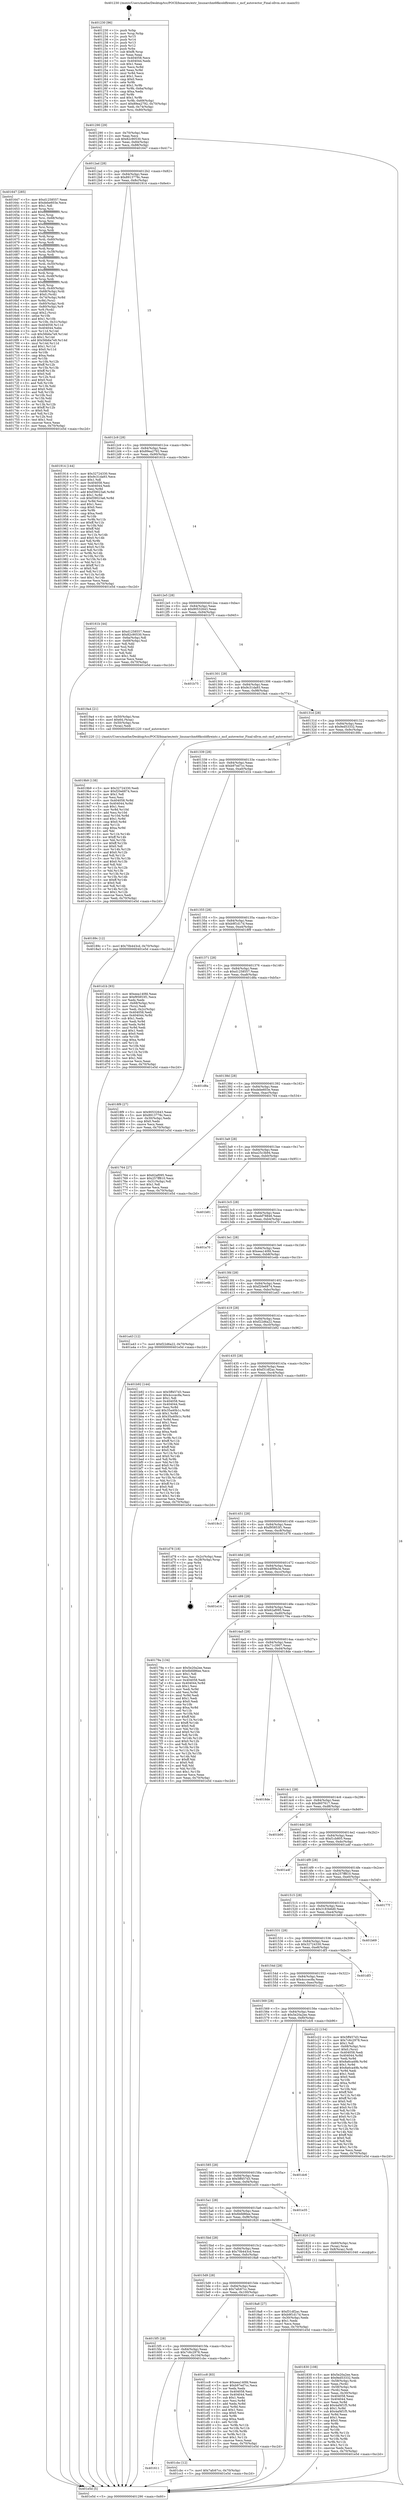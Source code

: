 digraph "0x401230" {
  label = "0x401230 (/mnt/c/Users/mathe/Desktop/tcc/POCII/binaries/extr_linuxarchm68kcoldfireintc.c_mcf_autovector_Final-ollvm.out::main(0))"
  labelloc = "t"
  node[shape=record]

  Entry [label="",width=0.3,height=0.3,shape=circle,fillcolor=black,style=filled]
  "0x401290" [label="{
     0x401290 [29]\l
     | [instrs]\l
     &nbsp;&nbsp;0x401290 \<+3\>: mov -0x70(%rbp),%eax\l
     &nbsp;&nbsp;0x401293 \<+2\>: mov %eax,%ecx\l
     &nbsp;&nbsp;0x401295 \<+6\>: sub $0x82c90530,%ecx\l
     &nbsp;&nbsp;0x40129b \<+6\>: mov %eax,-0x84(%rbp)\l
     &nbsp;&nbsp;0x4012a1 \<+6\>: mov %ecx,-0x88(%rbp)\l
     &nbsp;&nbsp;0x4012a7 \<+6\>: je 0000000000401647 \<main+0x417\>\l
  }"]
  "0x401647" [label="{
     0x401647 [285]\l
     | [instrs]\l
     &nbsp;&nbsp;0x401647 \<+5\>: mov $0xd1258557,%eax\l
     &nbsp;&nbsp;0x40164c \<+5\>: mov $0xdebe603e,%ecx\l
     &nbsp;&nbsp;0x401651 \<+2\>: mov $0x1,%dl\l
     &nbsp;&nbsp;0x401653 \<+3\>: mov %rsp,%rsi\l
     &nbsp;&nbsp;0x401656 \<+4\>: add $0xfffffffffffffff0,%rsi\l
     &nbsp;&nbsp;0x40165a \<+3\>: mov %rsi,%rsp\l
     &nbsp;&nbsp;0x40165d \<+4\>: mov %rsi,-0x68(%rbp)\l
     &nbsp;&nbsp;0x401661 \<+3\>: mov %rsp,%rsi\l
     &nbsp;&nbsp;0x401664 \<+4\>: add $0xfffffffffffffff0,%rsi\l
     &nbsp;&nbsp;0x401668 \<+3\>: mov %rsi,%rsp\l
     &nbsp;&nbsp;0x40166b \<+3\>: mov %rsp,%rdi\l
     &nbsp;&nbsp;0x40166e \<+4\>: add $0xfffffffffffffff0,%rdi\l
     &nbsp;&nbsp;0x401672 \<+3\>: mov %rdi,%rsp\l
     &nbsp;&nbsp;0x401675 \<+4\>: mov %rdi,-0x60(%rbp)\l
     &nbsp;&nbsp;0x401679 \<+3\>: mov %rsp,%rdi\l
     &nbsp;&nbsp;0x40167c \<+4\>: add $0xfffffffffffffff0,%rdi\l
     &nbsp;&nbsp;0x401680 \<+3\>: mov %rdi,%rsp\l
     &nbsp;&nbsp;0x401683 \<+4\>: mov %rdi,-0x58(%rbp)\l
     &nbsp;&nbsp;0x401687 \<+3\>: mov %rsp,%rdi\l
     &nbsp;&nbsp;0x40168a \<+4\>: add $0xfffffffffffffff0,%rdi\l
     &nbsp;&nbsp;0x40168e \<+3\>: mov %rdi,%rsp\l
     &nbsp;&nbsp;0x401691 \<+4\>: mov %rdi,-0x50(%rbp)\l
     &nbsp;&nbsp;0x401695 \<+3\>: mov %rsp,%rdi\l
     &nbsp;&nbsp;0x401698 \<+4\>: add $0xfffffffffffffff0,%rdi\l
     &nbsp;&nbsp;0x40169c \<+3\>: mov %rdi,%rsp\l
     &nbsp;&nbsp;0x40169f \<+4\>: mov %rdi,-0x48(%rbp)\l
     &nbsp;&nbsp;0x4016a3 \<+3\>: mov %rsp,%rdi\l
     &nbsp;&nbsp;0x4016a6 \<+4\>: add $0xfffffffffffffff0,%rdi\l
     &nbsp;&nbsp;0x4016aa \<+3\>: mov %rdi,%rsp\l
     &nbsp;&nbsp;0x4016ad \<+4\>: mov %rdi,-0x40(%rbp)\l
     &nbsp;&nbsp;0x4016b1 \<+4\>: mov -0x68(%rbp),%rdi\l
     &nbsp;&nbsp;0x4016b5 \<+6\>: movl $0x0,(%rdi)\l
     &nbsp;&nbsp;0x4016bb \<+4\>: mov -0x74(%rbp),%r8d\l
     &nbsp;&nbsp;0x4016bf \<+3\>: mov %r8d,(%rsi)\l
     &nbsp;&nbsp;0x4016c2 \<+4\>: mov -0x60(%rbp),%rdi\l
     &nbsp;&nbsp;0x4016c6 \<+4\>: mov -0x80(%rbp),%r9\l
     &nbsp;&nbsp;0x4016ca \<+3\>: mov %r9,(%rdi)\l
     &nbsp;&nbsp;0x4016cd \<+3\>: cmpl $0x2,(%rsi)\l
     &nbsp;&nbsp;0x4016d0 \<+4\>: setne %r10b\l
     &nbsp;&nbsp;0x4016d4 \<+4\>: and $0x1,%r10b\l
     &nbsp;&nbsp;0x4016d8 \<+4\>: mov %r10b,-0x31(%rbp)\l
     &nbsp;&nbsp;0x4016dc \<+8\>: mov 0x404058,%r11d\l
     &nbsp;&nbsp;0x4016e4 \<+7\>: mov 0x404044,%ebx\l
     &nbsp;&nbsp;0x4016eb \<+3\>: mov %r11d,%r14d\l
     &nbsp;&nbsp;0x4016ee \<+7\>: sub $0x56b6a7e9,%r14d\l
     &nbsp;&nbsp;0x4016f5 \<+4\>: sub $0x1,%r14d\l
     &nbsp;&nbsp;0x4016f9 \<+7\>: add $0x56b6a7e9,%r14d\l
     &nbsp;&nbsp;0x401700 \<+4\>: imul %r14d,%r11d\l
     &nbsp;&nbsp;0x401704 \<+4\>: and $0x1,%r11d\l
     &nbsp;&nbsp;0x401708 \<+4\>: cmp $0x0,%r11d\l
     &nbsp;&nbsp;0x40170c \<+4\>: sete %r10b\l
     &nbsp;&nbsp;0x401710 \<+3\>: cmp $0xa,%ebx\l
     &nbsp;&nbsp;0x401713 \<+4\>: setl %r15b\l
     &nbsp;&nbsp;0x401717 \<+3\>: mov %r10b,%r12b\l
     &nbsp;&nbsp;0x40171a \<+4\>: xor $0xff,%r12b\l
     &nbsp;&nbsp;0x40171e \<+3\>: mov %r15b,%r13b\l
     &nbsp;&nbsp;0x401721 \<+4\>: xor $0xff,%r13b\l
     &nbsp;&nbsp;0x401725 \<+3\>: xor $0x0,%dl\l
     &nbsp;&nbsp;0x401728 \<+3\>: mov %r12b,%sil\l
     &nbsp;&nbsp;0x40172b \<+4\>: and $0x0,%sil\l
     &nbsp;&nbsp;0x40172f \<+3\>: and %dl,%r10b\l
     &nbsp;&nbsp;0x401732 \<+3\>: mov %r13b,%dil\l
     &nbsp;&nbsp;0x401735 \<+4\>: and $0x0,%dil\l
     &nbsp;&nbsp;0x401739 \<+3\>: and %dl,%r15b\l
     &nbsp;&nbsp;0x40173c \<+3\>: or %r10b,%sil\l
     &nbsp;&nbsp;0x40173f \<+3\>: or %r15b,%dil\l
     &nbsp;&nbsp;0x401742 \<+3\>: xor %dil,%sil\l
     &nbsp;&nbsp;0x401745 \<+3\>: or %r13b,%r12b\l
     &nbsp;&nbsp;0x401748 \<+4\>: xor $0xff,%r12b\l
     &nbsp;&nbsp;0x40174c \<+3\>: or $0x0,%dl\l
     &nbsp;&nbsp;0x40174f \<+3\>: and %dl,%r12b\l
     &nbsp;&nbsp;0x401752 \<+3\>: or %r12b,%sil\l
     &nbsp;&nbsp;0x401755 \<+4\>: test $0x1,%sil\l
     &nbsp;&nbsp;0x401759 \<+3\>: cmovne %ecx,%eax\l
     &nbsp;&nbsp;0x40175c \<+3\>: mov %eax,-0x70(%rbp)\l
     &nbsp;&nbsp;0x40175f \<+5\>: jmp 0000000000401e5d \<main+0xc2d\>\l
  }"]
  "0x4012ad" [label="{
     0x4012ad [28]\l
     | [instrs]\l
     &nbsp;&nbsp;0x4012ad \<+5\>: jmp 00000000004012b2 \<main+0x82\>\l
     &nbsp;&nbsp;0x4012b2 \<+6\>: mov -0x84(%rbp),%eax\l
     &nbsp;&nbsp;0x4012b8 \<+5\>: sub $0x8913778c,%eax\l
     &nbsp;&nbsp;0x4012bd \<+6\>: mov %eax,-0x8c(%rbp)\l
     &nbsp;&nbsp;0x4012c3 \<+6\>: je 0000000000401914 \<main+0x6e4\>\l
  }"]
  Exit [label="",width=0.3,height=0.3,shape=circle,fillcolor=black,style=filled,peripheries=2]
  "0x401914" [label="{
     0x401914 [144]\l
     | [instrs]\l
     &nbsp;&nbsp;0x401914 \<+5\>: mov $0x32724330,%eax\l
     &nbsp;&nbsp;0x401919 \<+5\>: mov $0x9c31da93,%ecx\l
     &nbsp;&nbsp;0x40191e \<+2\>: mov $0x1,%dl\l
     &nbsp;&nbsp;0x401920 \<+7\>: mov 0x404058,%esi\l
     &nbsp;&nbsp;0x401927 \<+7\>: mov 0x404044,%edi\l
     &nbsp;&nbsp;0x40192e \<+3\>: mov %esi,%r8d\l
     &nbsp;&nbsp;0x401931 \<+7\>: add $0xf39023a6,%r8d\l
     &nbsp;&nbsp;0x401938 \<+4\>: sub $0x1,%r8d\l
     &nbsp;&nbsp;0x40193c \<+7\>: sub $0xf39023a6,%r8d\l
     &nbsp;&nbsp;0x401943 \<+4\>: imul %r8d,%esi\l
     &nbsp;&nbsp;0x401947 \<+3\>: and $0x1,%esi\l
     &nbsp;&nbsp;0x40194a \<+3\>: cmp $0x0,%esi\l
     &nbsp;&nbsp;0x40194d \<+4\>: sete %r9b\l
     &nbsp;&nbsp;0x401951 \<+3\>: cmp $0xa,%edi\l
     &nbsp;&nbsp;0x401954 \<+4\>: setl %r10b\l
     &nbsp;&nbsp;0x401958 \<+3\>: mov %r9b,%r11b\l
     &nbsp;&nbsp;0x40195b \<+4\>: xor $0xff,%r11b\l
     &nbsp;&nbsp;0x40195f \<+3\>: mov %r10b,%bl\l
     &nbsp;&nbsp;0x401962 \<+3\>: xor $0xff,%bl\l
     &nbsp;&nbsp;0x401965 \<+3\>: xor $0x0,%dl\l
     &nbsp;&nbsp;0x401968 \<+3\>: mov %r11b,%r14b\l
     &nbsp;&nbsp;0x40196b \<+4\>: and $0x0,%r14b\l
     &nbsp;&nbsp;0x40196f \<+3\>: and %dl,%r9b\l
     &nbsp;&nbsp;0x401972 \<+3\>: mov %bl,%r15b\l
     &nbsp;&nbsp;0x401975 \<+4\>: and $0x0,%r15b\l
     &nbsp;&nbsp;0x401979 \<+3\>: and %dl,%r10b\l
     &nbsp;&nbsp;0x40197c \<+3\>: or %r9b,%r14b\l
     &nbsp;&nbsp;0x40197f \<+3\>: or %r10b,%r15b\l
     &nbsp;&nbsp;0x401982 \<+3\>: xor %r15b,%r14b\l
     &nbsp;&nbsp;0x401985 \<+3\>: or %bl,%r11b\l
     &nbsp;&nbsp;0x401988 \<+4\>: xor $0xff,%r11b\l
     &nbsp;&nbsp;0x40198c \<+3\>: or $0x0,%dl\l
     &nbsp;&nbsp;0x40198f \<+3\>: and %dl,%r11b\l
     &nbsp;&nbsp;0x401992 \<+3\>: or %r11b,%r14b\l
     &nbsp;&nbsp;0x401995 \<+4\>: test $0x1,%r14b\l
     &nbsp;&nbsp;0x401999 \<+3\>: cmovne %ecx,%eax\l
     &nbsp;&nbsp;0x40199c \<+3\>: mov %eax,-0x70(%rbp)\l
     &nbsp;&nbsp;0x40199f \<+5\>: jmp 0000000000401e5d \<main+0xc2d\>\l
  }"]
  "0x4012c9" [label="{
     0x4012c9 [28]\l
     | [instrs]\l
     &nbsp;&nbsp;0x4012c9 \<+5\>: jmp 00000000004012ce \<main+0x9e\>\l
     &nbsp;&nbsp;0x4012ce \<+6\>: mov -0x84(%rbp),%eax\l
     &nbsp;&nbsp;0x4012d4 \<+5\>: sub $0x89ea2792,%eax\l
     &nbsp;&nbsp;0x4012d9 \<+6\>: mov %eax,-0x90(%rbp)\l
     &nbsp;&nbsp;0x4012df \<+6\>: je 000000000040161b \<main+0x3eb\>\l
  }"]
  "0x401611" [label="{
     0x401611\l
  }", style=dashed]
  "0x40161b" [label="{
     0x40161b [44]\l
     | [instrs]\l
     &nbsp;&nbsp;0x40161b \<+5\>: mov $0xd1258557,%eax\l
     &nbsp;&nbsp;0x401620 \<+5\>: mov $0x82c90530,%ecx\l
     &nbsp;&nbsp;0x401625 \<+3\>: mov -0x6a(%rbp),%dl\l
     &nbsp;&nbsp;0x401628 \<+4\>: mov -0x69(%rbp),%sil\l
     &nbsp;&nbsp;0x40162c \<+3\>: mov %dl,%dil\l
     &nbsp;&nbsp;0x40162f \<+3\>: and %sil,%dil\l
     &nbsp;&nbsp;0x401632 \<+3\>: xor %sil,%dl\l
     &nbsp;&nbsp;0x401635 \<+3\>: or %dl,%dil\l
     &nbsp;&nbsp;0x401638 \<+4\>: test $0x1,%dil\l
     &nbsp;&nbsp;0x40163c \<+3\>: cmovne %ecx,%eax\l
     &nbsp;&nbsp;0x40163f \<+3\>: mov %eax,-0x70(%rbp)\l
     &nbsp;&nbsp;0x401642 \<+5\>: jmp 0000000000401e5d \<main+0xc2d\>\l
  }"]
  "0x4012e5" [label="{
     0x4012e5 [28]\l
     | [instrs]\l
     &nbsp;&nbsp;0x4012e5 \<+5\>: jmp 00000000004012ea \<main+0xba\>\l
     &nbsp;&nbsp;0x4012ea \<+6\>: mov -0x84(%rbp),%eax\l
     &nbsp;&nbsp;0x4012f0 \<+5\>: sub $0x90532643,%eax\l
     &nbsp;&nbsp;0x4012f5 \<+6\>: mov %eax,-0x94(%rbp)\l
     &nbsp;&nbsp;0x4012fb \<+6\>: je 0000000000401b75 \<main+0x945\>\l
  }"]
  "0x401e5d" [label="{
     0x401e5d [5]\l
     | [instrs]\l
     &nbsp;&nbsp;0x401e5d \<+5\>: jmp 0000000000401290 \<main+0x60\>\l
  }"]
  "0x401230" [label="{
     0x401230 [96]\l
     | [instrs]\l
     &nbsp;&nbsp;0x401230 \<+1\>: push %rbp\l
     &nbsp;&nbsp;0x401231 \<+3\>: mov %rsp,%rbp\l
     &nbsp;&nbsp;0x401234 \<+2\>: push %r15\l
     &nbsp;&nbsp;0x401236 \<+2\>: push %r14\l
     &nbsp;&nbsp;0x401238 \<+2\>: push %r13\l
     &nbsp;&nbsp;0x40123a \<+2\>: push %r12\l
     &nbsp;&nbsp;0x40123c \<+1\>: push %rbx\l
     &nbsp;&nbsp;0x40123d \<+7\>: sub $0xf8,%rsp\l
     &nbsp;&nbsp;0x401244 \<+2\>: xor %eax,%eax\l
     &nbsp;&nbsp;0x401246 \<+7\>: mov 0x404058,%ecx\l
     &nbsp;&nbsp;0x40124d \<+7\>: mov 0x404044,%edx\l
     &nbsp;&nbsp;0x401254 \<+3\>: sub $0x1,%eax\l
     &nbsp;&nbsp;0x401257 \<+3\>: mov %ecx,%r8d\l
     &nbsp;&nbsp;0x40125a \<+3\>: add %eax,%r8d\l
     &nbsp;&nbsp;0x40125d \<+4\>: imul %r8d,%ecx\l
     &nbsp;&nbsp;0x401261 \<+3\>: and $0x1,%ecx\l
     &nbsp;&nbsp;0x401264 \<+3\>: cmp $0x0,%ecx\l
     &nbsp;&nbsp;0x401267 \<+4\>: sete %r9b\l
     &nbsp;&nbsp;0x40126b \<+4\>: and $0x1,%r9b\l
     &nbsp;&nbsp;0x40126f \<+4\>: mov %r9b,-0x6a(%rbp)\l
     &nbsp;&nbsp;0x401273 \<+3\>: cmp $0xa,%edx\l
     &nbsp;&nbsp;0x401276 \<+4\>: setl %r9b\l
     &nbsp;&nbsp;0x40127a \<+4\>: and $0x1,%r9b\l
     &nbsp;&nbsp;0x40127e \<+4\>: mov %r9b,-0x69(%rbp)\l
     &nbsp;&nbsp;0x401282 \<+7\>: movl $0x89ea2792,-0x70(%rbp)\l
     &nbsp;&nbsp;0x401289 \<+3\>: mov %edi,-0x74(%rbp)\l
     &nbsp;&nbsp;0x40128c \<+4\>: mov %rsi,-0x80(%rbp)\l
  }"]
  "0x401cbc" [label="{
     0x401cbc [12]\l
     | [instrs]\l
     &nbsp;&nbsp;0x401cbc \<+7\>: movl $0x7afc67cc,-0x70(%rbp)\l
     &nbsp;&nbsp;0x401cc3 \<+5\>: jmp 0000000000401e5d \<main+0xc2d\>\l
  }"]
  "0x4015f5" [label="{
     0x4015f5 [28]\l
     | [instrs]\l
     &nbsp;&nbsp;0x4015f5 \<+5\>: jmp 00000000004015fa \<main+0x3ca\>\l
     &nbsp;&nbsp;0x4015fa \<+6\>: mov -0x84(%rbp),%eax\l
     &nbsp;&nbsp;0x401600 \<+5\>: sub $0x7c6c2978,%eax\l
     &nbsp;&nbsp;0x401605 \<+6\>: mov %eax,-0x104(%rbp)\l
     &nbsp;&nbsp;0x40160b \<+6\>: je 0000000000401cbc \<main+0xa8c\>\l
  }"]
  "0x401b75" [label="{
     0x401b75\l
  }", style=dashed]
  "0x401301" [label="{
     0x401301 [28]\l
     | [instrs]\l
     &nbsp;&nbsp;0x401301 \<+5\>: jmp 0000000000401306 \<main+0xd6\>\l
     &nbsp;&nbsp;0x401306 \<+6\>: mov -0x84(%rbp),%eax\l
     &nbsp;&nbsp;0x40130c \<+5\>: sub $0x9c31da93,%eax\l
     &nbsp;&nbsp;0x401311 \<+6\>: mov %eax,-0x98(%rbp)\l
     &nbsp;&nbsp;0x401317 \<+6\>: je 00000000004019a4 \<main+0x774\>\l
  }"]
  "0x401cc8" [label="{
     0x401cc8 [83]\l
     | [instrs]\l
     &nbsp;&nbsp;0x401cc8 \<+5\>: mov $0xeea140fd,%eax\l
     &nbsp;&nbsp;0x401ccd \<+5\>: mov $0xb97ed7cc,%ecx\l
     &nbsp;&nbsp;0x401cd2 \<+2\>: xor %edx,%edx\l
     &nbsp;&nbsp;0x401cd4 \<+7\>: mov 0x404058,%esi\l
     &nbsp;&nbsp;0x401cdb \<+7\>: mov 0x404044,%edi\l
     &nbsp;&nbsp;0x401ce2 \<+3\>: sub $0x1,%edx\l
     &nbsp;&nbsp;0x401ce5 \<+3\>: mov %esi,%r8d\l
     &nbsp;&nbsp;0x401ce8 \<+3\>: add %edx,%r8d\l
     &nbsp;&nbsp;0x401ceb \<+4\>: imul %r8d,%esi\l
     &nbsp;&nbsp;0x401cef \<+3\>: and $0x1,%esi\l
     &nbsp;&nbsp;0x401cf2 \<+3\>: cmp $0x0,%esi\l
     &nbsp;&nbsp;0x401cf5 \<+4\>: sete %r9b\l
     &nbsp;&nbsp;0x401cf9 \<+3\>: cmp $0xa,%edi\l
     &nbsp;&nbsp;0x401cfc \<+4\>: setl %r10b\l
     &nbsp;&nbsp;0x401d00 \<+3\>: mov %r9b,%r11b\l
     &nbsp;&nbsp;0x401d03 \<+3\>: and %r10b,%r11b\l
     &nbsp;&nbsp;0x401d06 \<+3\>: xor %r10b,%r9b\l
     &nbsp;&nbsp;0x401d09 \<+3\>: or %r9b,%r11b\l
     &nbsp;&nbsp;0x401d0c \<+4\>: test $0x1,%r11b\l
     &nbsp;&nbsp;0x401d10 \<+3\>: cmovne %ecx,%eax\l
     &nbsp;&nbsp;0x401d13 \<+3\>: mov %eax,-0x70(%rbp)\l
     &nbsp;&nbsp;0x401d16 \<+5\>: jmp 0000000000401e5d \<main+0xc2d\>\l
  }"]
  "0x4019a4" [label="{
     0x4019a4 [21]\l
     | [instrs]\l
     &nbsp;&nbsp;0x4019a4 \<+4\>: mov -0x50(%rbp),%rax\l
     &nbsp;&nbsp;0x4019a8 \<+6\>: movl $0x64,(%rax)\l
     &nbsp;&nbsp;0x4019ae \<+4\>: mov -0x50(%rbp),%rax\l
     &nbsp;&nbsp;0x4019b2 \<+2\>: mov (%rax),%edi\l
     &nbsp;&nbsp;0x4019b4 \<+5\>: call 0000000000401220 \<mcf_autovector\>\l
     | [calls]\l
     &nbsp;&nbsp;0x401220 \{1\} (/mnt/c/Users/mathe/Desktop/tcc/POCII/binaries/extr_linuxarchm68kcoldfireintc.c_mcf_autovector_Final-ollvm.out::mcf_autovector)\l
  }"]
  "0x40131d" [label="{
     0x40131d [28]\l
     | [instrs]\l
     &nbsp;&nbsp;0x40131d \<+5\>: jmp 0000000000401322 \<main+0xf2\>\l
     &nbsp;&nbsp;0x401322 \<+6\>: mov -0x84(%rbp),%eax\l
     &nbsp;&nbsp;0x401328 \<+5\>: sub $0x9ed53332,%eax\l
     &nbsp;&nbsp;0x40132d \<+6\>: mov %eax,-0x9c(%rbp)\l
     &nbsp;&nbsp;0x401333 \<+6\>: je 000000000040189c \<main+0x66c\>\l
  }"]
  "0x4019b9" [label="{
     0x4019b9 [138]\l
     | [instrs]\l
     &nbsp;&nbsp;0x4019b9 \<+5\>: mov $0x32724330,%edi\l
     &nbsp;&nbsp;0x4019be \<+5\>: mov $0xf20e6874,%ecx\l
     &nbsp;&nbsp;0x4019c3 \<+2\>: mov $0x1,%dl\l
     &nbsp;&nbsp;0x4019c5 \<+2\>: xor %esi,%esi\l
     &nbsp;&nbsp;0x4019c7 \<+8\>: mov 0x404058,%r8d\l
     &nbsp;&nbsp;0x4019cf \<+8\>: mov 0x404044,%r9d\l
     &nbsp;&nbsp;0x4019d7 \<+3\>: sub $0x1,%esi\l
     &nbsp;&nbsp;0x4019da \<+3\>: mov %r8d,%r10d\l
     &nbsp;&nbsp;0x4019dd \<+3\>: add %esi,%r10d\l
     &nbsp;&nbsp;0x4019e0 \<+4\>: imul %r10d,%r8d\l
     &nbsp;&nbsp;0x4019e4 \<+4\>: and $0x1,%r8d\l
     &nbsp;&nbsp;0x4019e8 \<+4\>: cmp $0x0,%r8d\l
     &nbsp;&nbsp;0x4019ec \<+4\>: sete %r11b\l
     &nbsp;&nbsp;0x4019f0 \<+4\>: cmp $0xa,%r9d\l
     &nbsp;&nbsp;0x4019f4 \<+3\>: setl %bl\l
     &nbsp;&nbsp;0x4019f7 \<+3\>: mov %r11b,%r14b\l
     &nbsp;&nbsp;0x4019fa \<+4\>: xor $0xff,%r14b\l
     &nbsp;&nbsp;0x4019fe \<+3\>: mov %bl,%r15b\l
     &nbsp;&nbsp;0x401a01 \<+4\>: xor $0xff,%r15b\l
     &nbsp;&nbsp;0x401a05 \<+3\>: xor $0x0,%dl\l
     &nbsp;&nbsp;0x401a08 \<+3\>: mov %r14b,%r12b\l
     &nbsp;&nbsp;0x401a0b \<+4\>: and $0x0,%r12b\l
     &nbsp;&nbsp;0x401a0f \<+3\>: and %dl,%r11b\l
     &nbsp;&nbsp;0x401a12 \<+3\>: mov %r15b,%r13b\l
     &nbsp;&nbsp;0x401a15 \<+4\>: and $0x0,%r13b\l
     &nbsp;&nbsp;0x401a19 \<+2\>: and %dl,%bl\l
     &nbsp;&nbsp;0x401a1b \<+3\>: or %r11b,%r12b\l
     &nbsp;&nbsp;0x401a1e \<+3\>: or %bl,%r13b\l
     &nbsp;&nbsp;0x401a21 \<+3\>: xor %r13b,%r12b\l
     &nbsp;&nbsp;0x401a24 \<+3\>: or %r15b,%r14b\l
     &nbsp;&nbsp;0x401a27 \<+4\>: xor $0xff,%r14b\l
     &nbsp;&nbsp;0x401a2b \<+3\>: or $0x0,%dl\l
     &nbsp;&nbsp;0x401a2e \<+3\>: and %dl,%r14b\l
     &nbsp;&nbsp;0x401a31 \<+3\>: or %r14b,%r12b\l
     &nbsp;&nbsp;0x401a34 \<+4\>: test $0x1,%r12b\l
     &nbsp;&nbsp;0x401a38 \<+3\>: cmovne %ecx,%edi\l
     &nbsp;&nbsp;0x401a3b \<+3\>: mov %edi,-0x70(%rbp)\l
     &nbsp;&nbsp;0x401a3e \<+5\>: jmp 0000000000401e5d \<main+0xc2d\>\l
  }"]
  "0x40189c" [label="{
     0x40189c [12]\l
     | [instrs]\l
     &nbsp;&nbsp;0x40189c \<+7\>: movl $0x70b443cd,-0x70(%rbp)\l
     &nbsp;&nbsp;0x4018a3 \<+5\>: jmp 0000000000401e5d \<main+0xc2d\>\l
  }"]
  "0x401339" [label="{
     0x401339 [28]\l
     | [instrs]\l
     &nbsp;&nbsp;0x401339 \<+5\>: jmp 000000000040133e \<main+0x10e\>\l
     &nbsp;&nbsp;0x40133e \<+6\>: mov -0x84(%rbp),%eax\l
     &nbsp;&nbsp;0x401344 \<+5\>: sub $0xb97ed7cc,%eax\l
     &nbsp;&nbsp;0x401349 \<+6\>: mov %eax,-0xa0(%rbp)\l
     &nbsp;&nbsp;0x40134f \<+6\>: je 0000000000401d1b \<main+0xaeb\>\l
  }"]
  "0x4015d9" [label="{
     0x4015d9 [28]\l
     | [instrs]\l
     &nbsp;&nbsp;0x4015d9 \<+5\>: jmp 00000000004015de \<main+0x3ae\>\l
     &nbsp;&nbsp;0x4015de \<+6\>: mov -0x84(%rbp),%eax\l
     &nbsp;&nbsp;0x4015e4 \<+5\>: sub $0x7afc67cc,%eax\l
     &nbsp;&nbsp;0x4015e9 \<+6\>: mov %eax,-0x100(%rbp)\l
     &nbsp;&nbsp;0x4015ef \<+6\>: je 0000000000401cc8 \<main+0xa98\>\l
  }"]
  "0x401d1b" [label="{
     0x401d1b [93]\l
     | [instrs]\l
     &nbsp;&nbsp;0x401d1b \<+5\>: mov $0xeea140fd,%eax\l
     &nbsp;&nbsp;0x401d20 \<+5\>: mov $0xf95853f1,%ecx\l
     &nbsp;&nbsp;0x401d25 \<+2\>: xor %edx,%edx\l
     &nbsp;&nbsp;0x401d27 \<+4\>: mov -0x68(%rbp),%rsi\l
     &nbsp;&nbsp;0x401d2b \<+2\>: mov (%rsi),%edi\l
     &nbsp;&nbsp;0x401d2d \<+3\>: mov %edi,-0x2c(%rbp)\l
     &nbsp;&nbsp;0x401d30 \<+7\>: mov 0x404058,%edi\l
     &nbsp;&nbsp;0x401d37 \<+8\>: mov 0x404044,%r8d\l
     &nbsp;&nbsp;0x401d3f \<+3\>: sub $0x1,%edx\l
     &nbsp;&nbsp;0x401d42 \<+3\>: mov %edi,%r9d\l
     &nbsp;&nbsp;0x401d45 \<+3\>: add %edx,%r9d\l
     &nbsp;&nbsp;0x401d48 \<+4\>: imul %r9d,%edi\l
     &nbsp;&nbsp;0x401d4c \<+3\>: and $0x1,%edi\l
     &nbsp;&nbsp;0x401d4f \<+3\>: cmp $0x0,%edi\l
     &nbsp;&nbsp;0x401d52 \<+4\>: sete %r10b\l
     &nbsp;&nbsp;0x401d56 \<+4\>: cmp $0xa,%r8d\l
     &nbsp;&nbsp;0x401d5a \<+4\>: setl %r11b\l
     &nbsp;&nbsp;0x401d5e \<+3\>: mov %r10b,%bl\l
     &nbsp;&nbsp;0x401d61 \<+3\>: and %r11b,%bl\l
     &nbsp;&nbsp;0x401d64 \<+3\>: xor %r11b,%r10b\l
     &nbsp;&nbsp;0x401d67 \<+3\>: or %r10b,%bl\l
     &nbsp;&nbsp;0x401d6a \<+3\>: test $0x1,%bl\l
     &nbsp;&nbsp;0x401d6d \<+3\>: cmovne %ecx,%eax\l
     &nbsp;&nbsp;0x401d70 \<+3\>: mov %eax,-0x70(%rbp)\l
     &nbsp;&nbsp;0x401d73 \<+5\>: jmp 0000000000401e5d \<main+0xc2d\>\l
  }"]
  "0x401355" [label="{
     0x401355 [28]\l
     | [instrs]\l
     &nbsp;&nbsp;0x401355 \<+5\>: jmp 000000000040135a \<main+0x12a\>\l
     &nbsp;&nbsp;0x40135a \<+6\>: mov -0x84(%rbp),%eax\l
     &nbsp;&nbsp;0x401360 \<+5\>: sub $0xb9f1d17d,%eax\l
     &nbsp;&nbsp;0x401365 \<+6\>: mov %eax,-0xa4(%rbp)\l
     &nbsp;&nbsp;0x40136b \<+6\>: je 00000000004018f9 \<main+0x6c9\>\l
  }"]
  "0x4018a8" [label="{
     0x4018a8 [27]\l
     | [instrs]\l
     &nbsp;&nbsp;0x4018a8 \<+5\>: mov $0xf31df2ac,%eax\l
     &nbsp;&nbsp;0x4018ad \<+5\>: mov $0xb9f1d17d,%ecx\l
     &nbsp;&nbsp;0x4018b2 \<+3\>: mov -0x30(%rbp),%edx\l
     &nbsp;&nbsp;0x4018b5 \<+3\>: cmp $0x1,%edx\l
     &nbsp;&nbsp;0x4018b8 \<+3\>: cmovl %ecx,%eax\l
     &nbsp;&nbsp;0x4018bb \<+3\>: mov %eax,-0x70(%rbp)\l
     &nbsp;&nbsp;0x4018be \<+5\>: jmp 0000000000401e5d \<main+0xc2d\>\l
  }"]
  "0x4018f9" [label="{
     0x4018f9 [27]\l
     | [instrs]\l
     &nbsp;&nbsp;0x4018f9 \<+5\>: mov $0x90532643,%eax\l
     &nbsp;&nbsp;0x4018fe \<+5\>: mov $0x8913778c,%ecx\l
     &nbsp;&nbsp;0x401903 \<+3\>: mov -0x30(%rbp),%edx\l
     &nbsp;&nbsp;0x401906 \<+3\>: cmp $0x0,%edx\l
     &nbsp;&nbsp;0x401909 \<+3\>: cmove %ecx,%eax\l
     &nbsp;&nbsp;0x40190c \<+3\>: mov %eax,-0x70(%rbp)\l
     &nbsp;&nbsp;0x40190f \<+5\>: jmp 0000000000401e5d \<main+0xc2d\>\l
  }"]
  "0x401371" [label="{
     0x401371 [28]\l
     | [instrs]\l
     &nbsp;&nbsp;0x401371 \<+5\>: jmp 0000000000401376 \<main+0x146\>\l
     &nbsp;&nbsp;0x401376 \<+6\>: mov -0x84(%rbp),%eax\l
     &nbsp;&nbsp;0x40137c \<+5\>: sub $0xd1258557,%eax\l
     &nbsp;&nbsp;0x401381 \<+6\>: mov %eax,-0xa8(%rbp)\l
     &nbsp;&nbsp;0x401387 \<+6\>: je 0000000000401d8a \<main+0xb5a\>\l
  }"]
  "0x401830" [label="{
     0x401830 [108]\l
     | [instrs]\l
     &nbsp;&nbsp;0x401830 \<+5\>: mov $0x5e20a2ee,%ecx\l
     &nbsp;&nbsp;0x401835 \<+5\>: mov $0x9ed53332,%edx\l
     &nbsp;&nbsp;0x40183a \<+4\>: mov -0x58(%rbp),%rdi\l
     &nbsp;&nbsp;0x40183e \<+2\>: mov %eax,(%rdi)\l
     &nbsp;&nbsp;0x401840 \<+4\>: mov -0x58(%rbp),%rdi\l
     &nbsp;&nbsp;0x401844 \<+2\>: mov (%rdi),%eax\l
     &nbsp;&nbsp;0x401846 \<+3\>: mov %eax,-0x30(%rbp)\l
     &nbsp;&nbsp;0x401849 \<+7\>: mov 0x404058,%eax\l
     &nbsp;&nbsp;0x401850 \<+7\>: mov 0x404044,%esi\l
     &nbsp;&nbsp;0x401857 \<+3\>: mov %eax,%r8d\l
     &nbsp;&nbsp;0x40185a \<+7\>: add $0x4af4f1f5,%r8d\l
     &nbsp;&nbsp;0x401861 \<+4\>: sub $0x1,%r8d\l
     &nbsp;&nbsp;0x401865 \<+7\>: sub $0x4af4f1f5,%r8d\l
     &nbsp;&nbsp;0x40186c \<+4\>: imul %r8d,%eax\l
     &nbsp;&nbsp;0x401870 \<+3\>: and $0x1,%eax\l
     &nbsp;&nbsp;0x401873 \<+3\>: cmp $0x0,%eax\l
     &nbsp;&nbsp;0x401876 \<+4\>: sete %r9b\l
     &nbsp;&nbsp;0x40187a \<+3\>: cmp $0xa,%esi\l
     &nbsp;&nbsp;0x40187d \<+4\>: setl %r10b\l
     &nbsp;&nbsp;0x401881 \<+3\>: mov %r9b,%r11b\l
     &nbsp;&nbsp;0x401884 \<+3\>: and %r10b,%r11b\l
     &nbsp;&nbsp;0x401887 \<+3\>: xor %r10b,%r9b\l
     &nbsp;&nbsp;0x40188a \<+3\>: or %r9b,%r11b\l
     &nbsp;&nbsp;0x40188d \<+4\>: test $0x1,%r11b\l
     &nbsp;&nbsp;0x401891 \<+3\>: cmovne %edx,%ecx\l
     &nbsp;&nbsp;0x401894 \<+3\>: mov %ecx,-0x70(%rbp)\l
     &nbsp;&nbsp;0x401897 \<+5\>: jmp 0000000000401e5d \<main+0xc2d\>\l
  }"]
  "0x401d8a" [label="{
     0x401d8a\l
  }", style=dashed]
  "0x40138d" [label="{
     0x40138d [28]\l
     | [instrs]\l
     &nbsp;&nbsp;0x40138d \<+5\>: jmp 0000000000401392 \<main+0x162\>\l
     &nbsp;&nbsp;0x401392 \<+6\>: mov -0x84(%rbp),%eax\l
     &nbsp;&nbsp;0x401398 \<+5\>: sub $0xdebe603e,%eax\l
     &nbsp;&nbsp;0x40139d \<+6\>: mov %eax,-0xac(%rbp)\l
     &nbsp;&nbsp;0x4013a3 \<+6\>: je 0000000000401764 \<main+0x534\>\l
  }"]
  "0x4015bd" [label="{
     0x4015bd [28]\l
     | [instrs]\l
     &nbsp;&nbsp;0x4015bd \<+5\>: jmp 00000000004015c2 \<main+0x392\>\l
     &nbsp;&nbsp;0x4015c2 \<+6\>: mov -0x84(%rbp),%eax\l
     &nbsp;&nbsp;0x4015c8 \<+5\>: sub $0x70b443cd,%eax\l
     &nbsp;&nbsp;0x4015cd \<+6\>: mov %eax,-0xfc(%rbp)\l
     &nbsp;&nbsp;0x4015d3 \<+6\>: je 00000000004018a8 \<main+0x678\>\l
  }"]
  "0x401764" [label="{
     0x401764 [27]\l
     | [instrs]\l
     &nbsp;&nbsp;0x401764 \<+5\>: mov $0x62af095,%eax\l
     &nbsp;&nbsp;0x401769 \<+5\>: mov $0x257ff810,%ecx\l
     &nbsp;&nbsp;0x40176e \<+3\>: mov -0x31(%rbp),%dl\l
     &nbsp;&nbsp;0x401771 \<+3\>: test $0x1,%dl\l
     &nbsp;&nbsp;0x401774 \<+3\>: cmovne %ecx,%eax\l
     &nbsp;&nbsp;0x401777 \<+3\>: mov %eax,-0x70(%rbp)\l
     &nbsp;&nbsp;0x40177a \<+5\>: jmp 0000000000401e5d \<main+0xc2d\>\l
  }"]
  "0x4013a9" [label="{
     0x4013a9 [28]\l
     | [instrs]\l
     &nbsp;&nbsp;0x4013a9 \<+5\>: jmp 00000000004013ae \<main+0x17e\>\l
     &nbsp;&nbsp;0x4013ae \<+6\>: mov -0x84(%rbp),%eax\l
     &nbsp;&nbsp;0x4013b4 \<+5\>: sub $0xe25c3b94,%eax\l
     &nbsp;&nbsp;0x4013b9 \<+6\>: mov %eax,-0xb0(%rbp)\l
     &nbsp;&nbsp;0x4013bf \<+6\>: je 0000000000401b81 \<main+0x951\>\l
  }"]
  "0x401820" [label="{
     0x401820 [16]\l
     | [instrs]\l
     &nbsp;&nbsp;0x401820 \<+4\>: mov -0x60(%rbp),%rax\l
     &nbsp;&nbsp;0x401824 \<+3\>: mov (%rax),%rax\l
     &nbsp;&nbsp;0x401827 \<+4\>: mov 0x8(%rax),%rdi\l
     &nbsp;&nbsp;0x40182b \<+5\>: call 0000000000401040 \<atoi@plt\>\l
     | [calls]\l
     &nbsp;&nbsp;0x401040 \{1\} (unknown)\l
  }"]
  "0x401b81" [label="{
     0x401b81\l
  }", style=dashed]
  "0x4013c5" [label="{
     0x4013c5 [28]\l
     | [instrs]\l
     &nbsp;&nbsp;0x4013c5 \<+5\>: jmp 00000000004013ca \<main+0x19a\>\l
     &nbsp;&nbsp;0x4013ca \<+6\>: mov -0x84(%rbp),%eax\l
     &nbsp;&nbsp;0x4013d0 \<+5\>: sub $0xebf78846,%eax\l
     &nbsp;&nbsp;0x4013d5 \<+6\>: mov %eax,-0xb4(%rbp)\l
     &nbsp;&nbsp;0x4013db \<+6\>: je 0000000000401a70 \<main+0x840\>\l
  }"]
  "0x4015a1" [label="{
     0x4015a1 [28]\l
     | [instrs]\l
     &nbsp;&nbsp;0x4015a1 \<+5\>: jmp 00000000004015a6 \<main+0x376\>\l
     &nbsp;&nbsp;0x4015a6 \<+6\>: mov -0x84(%rbp),%eax\l
     &nbsp;&nbsp;0x4015ac \<+5\>: sub $0x6bfd86ee,%eax\l
     &nbsp;&nbsp;0x4015b1 \<+6\>: mov %eax,-0xf8(%rbp)\l
     &nbsp;&nbsp;0x4015b7 \<+6\>: je 0000000000401820 \<main+0x5f0\>\l
  }"]
  "0x401a70" [label="{
     0x401a70\l
  }", style=dashed]
  "0x4013e1" [label="{
     0x4013e1 [28]\l
     | [instrs]\l
     &nbsp;&nbsp;0x4013e1 \<+5\>: jmp 00000000004013e6 \<main+0x1b6\>\l
     &nbsp;&nbsp;0x4013e6 \<+6\>: mov -0x84(%rbp),%eax\l
     &nbsp;&nbsp;0x4013ec \<+5\>: sub $0xeea140fd,%eax\l
     &nbsp;&nbsp;0x4013f1 \<+6\>: mov %eax,-0xb8(%rbp)\l
     &nbsp;&nbsp;0x4013f7 \<+6\>: je 0000000000401e4b \<main+0xc1b\>\l
  }"]
  "0x401e35" [label="{
     0x401e35\l
  }", style=dashed]
  "0x401e4b" [label="{
     0x401e4b\l
  }", style=dashed]
  "0x4013fd" [label="{
     0x4013fd [28]\l
     | [instrs]\l
     &nbsp;&nbsp;0x4013fd \<+5\>: jmp 0000000000401402 \<main+0x1d2\>\l
     &nbsp;&nbsp;0x401402 \<+6\>: mov -0x84(%rbp),%eax\l
     &nbsp;&nbsp;0x401408 \<+5\>: sub $0xf20e6874,%eax\l
     &nbsp;&nbsp;0x40140d \<+6\>: mov %eax,-0xbc(%rbp)\l
     &nbsp;&nbsp;0x401413 \<+6\>: je 0000000000401a43 \<main+0x813\>\l
  }"]
  "0x401585" [label="{
     0x401585 [28]\l
     | [instrs]\l
     &nbsp;&nbsp;0x401585 \<+5\>: jmp 000000000040158a \<main+0x35a\>\l
     &nbsp;&nbsp;0x40158a \<+6\>: mov -0x84(%rbp),%eax\l
     &nbsp;&nbsp;0x401590 \<+5\>: sub $0x5ff457d3,%eax\l
     &nbsp;&nbsp;0x401595 \<+6\>: mov %eax,-0xf4(%rbp)\l
     &nbsp;&nbsp;0x40159b \<+6\>: je 0000000000401e35 \<main+0xc05\>\l
  }"]
  "0x401a43" [label="{
     0x401a43 [12]\l
     | [instrs]\l
     &nbsp;&nbsp;0x401a43 \<+7\>: movl $0xf22d6a22,-0x70(%rbp)\l
     &nbsp;&nbsp;0x401a4a \<+5\>: jmp 0000000000401e5d \<main+0xc2d\>\l
  }"]
  "0x401419" [label="{
     0x401419 [28]\l
     | [instrs]\l
     &nbsp;&nbsp;0x401419 \<+5\>: jmp 000000000040141e \<main+0x1ee\>\l
     &nbsp;&nbsp;0x40141e \<+6\>: mov -0x84(%rbp),%eax\l
     &nbsp;&nbsp;0x401424 \<+5\>: sub $0xf22d6a22,%eax\l
     &nbsp;&nbsp;0x401429 \<+6\>: mov %eax,-0xc0(%rbp)\l
     &nbsp;&nbsp;0x40142f \<+6\>: je 0000000000401b92 \<main+0x962\>\l
  }"]
  "0x401dc6" [label="{
     0x401dc6\l
  }", style=dashed]
  "0x401b92" [label="{
     0x401b92 [144]\l
     | [instrs]\l
     &nbsp;&nbsp;0x401b92 \<+5\>: mov $0x5ff457d3,%eax\l
     &nbsp;&nbsp;0x401b97 \<+5\>: mov $0x4cccec8a,%ecx\l
     &nbsp;&nbsp;0x401b9c \<+2\>: mov $0x1,%dl\l
     &nbsp;&nbsp;0x401b9e \<+7\>: mov 0x404058,%esi\l
     &nbsp;&nbsp;0x401ba5 \<+7\>: mov 0x404044,%edi\l
     &nbsp;&nbsp;0x401bac \<+3\>: mov %esi,%r8d\l
     &nbsp;&nbsp;0x401baf \<+7\>: add $0x35a40b1c,%r8d\l
     &nbsp;&nbsp;0x401bb6 \<+4\>: sub $0x1,%r8d\l
     &nbsp;&nbsp;0x401bba \<+7\>: sub $0x35a40b1c,%r8d\l
     &nbsp;&nbsp;0x401bc1 \<+4\>: imul %r8d,%esi\l
     &nbsp;&nbsp;0x401bc5 \<+3\>: and $0x1,%esi\l
     &nbsp;&nbsp;0x401bc8 \<+3\>: cmp $0x0,%esi\l
     &nbsp;&nbsp;0x401bcb \<+4\>: sete %r9b\l
     &nbsp;&nbsp;0x401bcf \<+3\>: cmp $0xa,%edi\l
     &nbsp;&nbsp;0x401bd2 \<+4\>: setl %r10b\l
     &nbsp;&nbsp;0x401bd6 \<+3\>: mov %r9b,%r11b\l
     &nbsp;&nbsp;0x401bd9 \<+4\>: xor $0xff,%r11b\l
     &nbsp;&nbsp;0x401bdd \<+3\>: mov %r10b,%bl\l
     &nbsp;&nbsp;0x401be0 \<+3\>: xor $0xff,%bl\l
     &nbsp;&nbsp;0x401be3 \<+3\>: xor $0x0,%dl\l
     &nbsp;&nbsp;0x401be6 \<+3\>: mov %r11b,%r14b\l
     &nbsp;&nbsp;0x401be9 \<+4\>: and $0x0,%r14b\l
     &nbsp;&nbsp;0x401bed \<+3\>: and %dl,%r9b\l
     &nbsp;&nbsp;0x401bf0 \<+3\>: mov %bl,%r15b\l
     &nbsp;&nbsp;0x401bf3 \<+4\>: and $0x0,%r15b\l
     &nbsp;&nbsp;0x401bf7 \<+3\>: and %dl,%r10b\l
     &nbsp;&nbsp;0x401bfa \<+3\>: or %r9b,%r14b\l
     &nbsp;&nbsp;0x401bfd \<+3\>: or %r10b,%r15b\l
     &nbsp;&nbsp;0x401c00 \<+3\>: xor %r15b,%r14b\l
     &nbsp;&nbsp;0x401c03 \<+3\>: or %bl,%r11b\l
     &nbsp;&nbsp;0x401c06 \<+4\>: xor $0xff,%r11b\l
     &nbsp;&nbsp;0x401c0a \<+3\>: or $0x0,%dl\l
     &nbsp;&nbsp;0x401c0d \<+3\>: and %dl,%r11b\l
     &nbsp;&nbsp;0x401c10 \<+3\>: or %r11b,%r14b\l
     &nbsp;&nbsp;0x401c13 \<+4\>: test $0x1,%r14b\l
     &nbsp;&nbsp;0x401c17 \<+3\>: cmovne %ecx,%eax\l
     &nbsp;&nbsp;0x401c1a \<+3\>: mov %eax,-0x70(%rbp)\l
     &nbsp;&nbsp;0x401c1d \<+5\>: jmp 0000000000401e5d \<main+0xc2d\>\l
  }"]
  "0x401435" [label="{
     0x401435 [28]\l
     | [instrs]\l
     &nbsp;&nbsp;0x401435 \<+5\>: jmp 000000000040143a \<main+0x20a\>\l
     &nbsp;&nbsp;0x40143a \<+6\>: mov -0x84(%rbp),%eax\l
     &nbsp;&nbsp;0x401440 \<+5\>: sub $0xf31df2ac,%eax\l
     &nbsp;&nbsp;0x401445 \<+6\>: mov %eax,-0xc4(%rbp)\l
     &nbsp;&nbsp;0x40144b \<+6\>: je 00000000004018c3 \<main+0x693\>\l
  }"]
  "0x401569" [label="{
     0x401569 [28]\l
     | [instrs]\l
     &nbsp;&nbsp;0x401569 \<+5\>: jmp 000000000040156e \<main+0x33e\>\l
     &nbsp;&nbsp;0x40156e \<+6\>: mov -0x84(%rbp),%eax\l
     &nbsp;&nbsp;0x401574 \<+5\>: sub $0x5e20a2ee,%eax\l
     &nbsp;&nbsp;0x401579 \<+6\>: mov %eax,-0xf0(%rbp)\l
     &nbsp;&nbsp;0x40157f \<+6\>: je 0000000000401dc6 \<main+0xb96\>\l
  }"]
  "0x4018c3" [label="{
     0x4018c3\l
  }", style=dashed]
  "0x401451" [label="{
     0x401451 [28]\l
     | [instrs]\l
     &nbsp;&nbsp;0x401451 \<+5\>: jmp 0000000000401456 \<main+0x226\>\l
     &nbsp;&nbsp;0x401456 \<+6\>: mov -0x84(%rbp),%eax\l
     &nbsp;&nbsp;0x40145c \<+5\>: sub $0xf95853f1,%eax\l
     &nbsp;&nbsp;0x401461 \<+6\>: mov %eax,-0xc8(%rbp)\l
     &nbsp;&nbsp;0x401467 \<+6\>: je 0000000000401d78 \<main+0xb48\>\l
  }"]
  "0x401c22" [label="{
     0x401c22 [154]\l
     | [instrs]\l
     &nbsp;&nbsp;0x401c22 \<+5\>: mov $0x5ff457d3,%eax\l
     &nbsp;&nbsp;0x401c27 \<+5\>: mov $0x7c6c2978,%ecx\l
     &nbsp;&nbsp;0x401c2c \<+2\>: mov $0x1,%dl\l
     &nbsp;&nbsp;0x401c2e \<+4\>: mov -0x68(%rbp),%rsi\l
     &nbsp;&nbsp;0x401c32 \<+6\>: movl $0x0,(%rsi)\l
     &nbsp;&nbsp;0x401c38 \<+7\>: mov 0x404058,%edi\l
     &nbsp;&nbsp;0x401c3f \<+8\>: mov 0x404044,%r8d\l
     &nbsp;&nbsp;0x401c47 \<+3\>: mov %edi,%r9d\l
     &nbsp;&nbsp;0x401c4a \<+7\>: sub $0x8a6ca49b,%r9d\l
     &nbsp;&nbsp;0x401c51 \<+4\>: sub $0x1,%r9d\l
     &nbsp;&nbsp;0x401c55 \<+7\>: add $0x8a6ca49b,%r9d\l
     &nbsp;&nbsp;0x401c5c \<+4\>: imul %r9d,%edi\l
     &nbsp;&nbsp;0x401c60 \<+3\>: and $0x1,%edi\l
     &nbsp;&nbsp;0x401c63 \<+3\>: cmp $0x0,%edi\l
     &nbsp;&nbsp;0x401c66 \<+4\>: sete %r10b\l
     &nbsp;&nbsp;0x401c6a \<+4\>: cmp $0xa,%r8d\l
     &nbsp;&nbsp;0x401c6e \<+4\>: setl %r11b\l
     &nbsp;&nbsp;0x401c72 \<+3\>: mov %r10b,%bl\l
     &nbsp;&nbsp;0x401c75 \<+3\>: xor $0xff,%bl\l
     &nbsp;&nbsp;0x401c78 \<+3\>: mov %r11b,%r14b\l
     &nbsp;&nbsp;0x401c7b \<+4\>: xor $0xff,%r14b\l
     &nbsp;&nbsp;0x401c7f \<+3\>: xor $0x0,%dl\l
     &nbsp;&nbsp;0x401c82 \<+3\>: mov %bl,%r15b\l
     &nbsp;&nbsp;0x401c85 \<+4\>: and $0x0,%r15b\l
     &nbsp;&nbsp;0x401c89 \<+3\>: and %dl,%r10b\l
     &nbsp;&nbsp;0x401c8c \<+3\>: mov %r14b,%r12b\l
     &nbsp;&nbsp;0x401c8f \<+4\>: and $0x0,%r12b\l
     &nbsp;&nbsp;0x401c93 \<+3\>: and %dl,%r11b\l
     &nbsp;&nbsp;0x401c96 \<+3\>: or %r10b,%r15b\l
     &nbsp;&nbsp;0x401c99 \<+3\>: or %r11b,%r12b\l
     &nbsp;&nbsp;0x401c9c \<+3\>: xor %r12b,%r15b\l
     &nbsp;&nbsp;0x401c9f \<+3\>: or %r14b,%bl\l
     &nbsp;&nbsp;0x401ca2 \<+3\>: xor $0xff,%bl\l
     &nbsp;&nbsp;0x401ca5 \<+3\>: or $0x0,%dl\l
     &nbsp;&nbsp;0x401ca8 \<+2\>: and %dl,%bl\l
     &nbsp;&nbsp;0x401caa \<+3\>: or %bl,%r15b\l
     &nbsp;&nbsp;0x401cad \<+4\>: test $0x1,%r15b\l
     &nbsp;&nbsp;0x401cb1 \<+3\>: cmovne %ecx,%eax\l
     &nbsp;&nbsp;0x401cb4 \<+3\>: mov %eax,-0x70(%rbp)\l
     &nbsp;&nbsp;0x401cb7 \<+5\>: jmp 0000000000401e5d \<main+0xc2d\>\l
  }"]
  "0x401d78" [label="{
     0x401d78 [18]\l
     | [instrs]\l
     &nbsp;&nbsp;0x401d78 \<+3\>: mov -0x2c(%rbp),%eax\l
     &nbsp;&nbsp;0x401d7b \<+4\>: lea -0x28(%rbp),%rsp\l
     &nbsp;&nbsp;0x401d7f \<+1\>: pop %rbx\l
     &nbsp;&nbsp;0x401d80 \<+2\>: pop %r12\l
     &nbsp;&nbsp;0x401d82 \<+2\>: pop %r13\l
     &nbsp;&nbsp;0x401d84 \<+2\>: pop %r14\l
     &nbsp;&nbsp;0x401d86 \<+2\>: pop %r15\l
     &nbsp;&nbsp;0x401d88 \<+1\>: pop %rbp\l
     &nbsp;&nbsp;0x401d89 \<+1\>: ret\l
  }"]
  "0x40146d" [label="{
     0x40146d [28]\l
     | [instrs]\l
     &nbsp;&nbsp;0x40146d \<+5\>: jmp 0000000000401472 \<main+0x242\>\l
     &nbsp;&nbsp;0x401472 \<+6\>: mov -0x84(%rbp),%eax\l
     &nbsp;&nbsp;0x401478 \<+5\>: sub $0x4f99a3e,%eax\l
     &nbsp;&nbsp;0x40147d \<+6\>: mov %eax,-0xcc(%rbp)\l
     &nbsp;&nbsp;0x401483 \<+6\>: je 0000000000401e14 \<main+0xbe4\>\l
  }"]
  "0x40154d" [label="{
     0x40154d [28]\l
     | [instrs]\l
     &nbsp;&nbsp;0x40154d \<+5\>: jmp 0000000000401552 \<main+0x322\>\l
     &nbsp;&nbsp;0x401552 \<+6\>: mov -0x84(%rbp),%eax\l
     &nbsp;&nbsp;0x401558 \<+5\>: sub $0x4cccec8a,%eax\l
     &nbsp;&nbsp;0x40155d \<+6\>: mov %eax,-0xec(%rbp)\l
     &nbsp;&nbsp;0x401563 \<+6\>: je 0000000000401c22 \<main+0x9f2\>\l
  }"]
  "0x401e14" [label="{
     0x401e14\l
  }", style=dashed]
  "0x401489" [label="{
     0x401489 [28]\l
     | [instrs]\l
     &nbsp;&nbsp;0x401489 \<+5\>: jmp 000000000040148e \<main+0x25e\>\l
     &nbsp;&nbsp;0x40148e \<+6\>: mov -0x84(%rbp),%eax\l
     &nbsp;&nbsp;0x401494 \<+5\>: sub $0x62af095,%eax\l
     &nbsp;&nbsp;0x401499 \<+6\>: mov %eax,-0xd0(%rbp)\l
     &nbsp;&nbsp;0x40149f \<+6\>: je 000000000040179a \<main+0x56a\>\l
  }"]
  "0x401df3" [label="{
     0x401df3\l
  }", style=dashed]
  "0x40179a" [label="{
     0x40179a [134]\l
     | [instrs]\l
     &nbsp;&nbsp;0x40179a \<+5\>: mov $0x5e20a2ee,%eax\l
     &nbsp;&nbsp;0x40179f \<+5\>: mov $0x6bfd86ee,%ecx\l
     &nbsp;&nbsp;0x4017a4 \<+2\>: mov $0x1,%dl\l
     &nbsp;&nbsp;0x4017a6 \<+2\>: xor %esi,%esi\l
     &nbsp;&nbsp;0x4017a8 \<+7\>: mov 0x404058,%edi\l
     &nbsp;&nbsp;0x4017af \<+8\>: mov 0x404044,%r8d\l
     &nbsp;&nbsp;0x4017b7 \<+3\>: sub $0x1,%esi\l
     &nbsp;&nbsp;0x4017ba \<+3\>: mov %edi,%r9d\l
     &nbsp;&nbsp;0x4017bd \<+3\>: add %esi,%r9d\l
     &nbsp;&nbsp;0x4017c0 \<+4\>: imul %r9d,%edi\l
     &nbsp;&nbsp;0x4017c4 \<+3\>: and $0x1,%edi\l
     &nbsp;&nbsp;0x4017c7 \<+3\>: cmp $0x0,%edi\l
     &nbsp;&nbsp;0x4017ca \<+4\>: sete %r10b\l
     &nbsp;&nbsp;0x4017ce \<+4\>: cmp $0xa,%r8d\l
     &nbsp;&nbsp;0x4017d2 \<+4\>: setl %r11b\l
     &nbsp;&nbsp;0x4017d6 \<+3\>: mov %r10b,%bl\l
     &nbsp;&nbsp;0x4017d9 \<+3\>: xor $0xff,%bl\l
     &nbsp;&nbsp;0x4017dc \<+3\>: mov %r11b,%r14b\l
     &nbsp;&nbsp;0x4017df \<+4\>: xor $0xff,%r14b\l
     &nbsp;&nbsp;0x4017e3 \<+3\>: xor $0x0,%dl\l
     &nbsp;&nbsp;0x4017e6 \<+3\>: mov %bl,%r15b\l
     &nbsp;&nbsp;0x4017e9 \<+4\>: and $0x0,%r15b\l
     &nbsp;&nbsp;0x4017ed \<+3\>: and %dl,%r10b\l
     &nbsp;&nbsp;0x4017f0 \<+3\>: mov %r14b,%r12b\l
     &nbsp;&nbsp;0x4017f3 \<+4\>: and $0x0,%r12b\l
     &nbsp;&nbsp;0x4017f7 \<+3\>: and %dl,%r11b\l
     &nbsp;&nbsp;0x4017fa \<+3\>: or %r10b,%r15b\l
     &nbsp;&nbsp;0x4017fd \<+3\>: or %r11b,%r12b\l
     &nbsp;&nbsp;0x401800 \<+3\>: xor %r12b,%r15b\l
     &nbsp;&nbsp;0x401803 \<+3\>: or %r14b,%bl\l
     &nbsp;&nbsp;0x401806 \<+3\>: xor $0xff,%bl\l
     &nbsp;&nbsp;0x401809 \<+3\>: or $0x0,%dl\l
     &nbsp;&nbsp;0x40180c \<+2\>: and %dl,%bl\l
     &nbsp;&nbsp;0x40180e \<+3\>: or %bl,%r15b\l
     &nbsp;&nbsp;0x401811 \<+4\>: test $0x1,%r15b\l
     &nbsp;&nbsp;0x401815 \<+3\>: cmovne %ecx,%eax\l
     &nbsp;&nbsp;0x401818 \<+3\>: mov %eax,-0x70(%rbp)\l
     &nbsp;&nbsp;0x40181b \<+5\>: jmp 0000000000401e5d \<main+0xc2d\>\l
  }"]
  "0x4014a5" [label="{
     0x4014a5 [28]\l
     | [instrs]\l
     &nbsp;&nbsp;0x4014a5 \<+5\>: jmp 00000000004014aa \<main+0x27a\>\l
     &nbsp;&nbsp;0x4014aa \<+6\>: mov -0x84(%rbp),%eax\l
     &nbsp;&nbsp;0x4014b0 \<+5\>: sub $0x71c3907,%eax\l
     &nbsp;&nbsp;0x4014b5 \<+6\>: mov %eax,-0xd4(%rbp)\l
     &nbsp;&nbsp;0x4014bb \<+6\>: je 00000000004018de \<main+0x6ae\>\l
  }"]
  "0x401531" [label="{
     0x401531 [28]\l
     | [instrs]\l
     &nbsp;&nbsp;0x401531 \<+5\>: jmp 0000000000401536 \<main+0x306\>\l
     &nbsp;&nbsp;0x401536 \<+6\>: mov -0x84(%rbp),%eax\l
     &nbsp;&nbsp;0x40153c \<+5\>: sub $0x32724330,%eax\l
     &nbsp;&nbsp;0x401541 \<+6\>: mov %eax,-0xe8(%rbp)\l
     &nbsp;&nbsp;0x401547 \<+6\>: je 0000000000401df3 \<main+0xbc3\>\l
  }"]
  "0x4018de" [label="{
     0x4018de\l
  }", style=dashed]
  "0x4014c1" [label="{
     0x4014c1 [28]\l
     | [instrs]\l
     &nbsp;&nbsp;0x4014c1 \<+5\>: jmp 00000000004014c6 \<main+0x296\>\l
     &nbsp;&nbsp;0x4014c6 \<+6\>: mov -0x84(%rbp),%eax\l
     &nbsp;&nbsp;0x4014cc \<+5\>: sub $0xd607617,%eax\l
     &nbsp;&nbsp;0x4014d1 \<+6\>: mov %eax,-0xd8(%rbp)\l
     &nbsp;&nbsp;0x4014d7 \<+6\>: je 0000000000401b00 \<main+0x8d0\>\l
  }"]
  "0x401b69" [label="{
     0x401b69\l
  }", style=dashed]
  "0x401b00" [label="{
     0x401b00\l
  }", style=dashed]
  "0x4014dd" [label="{
     0x4014dd [28]\l
     | [instrs]\l
     &nbsp;&nbsp;0x4014dd \<+5\>: jmp 00000000004014e2 \<main+0x2b2\>\l
     &nbsp;&nbsp;0x4014e2 \<+6\>: mov -0x84(%rbp),%eax\l
     &nbsp;&nbsp;0x4014e8 \<+5\>: sub $0xf1cb805,%eax\l
     &nbsp;&nbsp;0x4014ed \<+6\>: mov %eax,-0xdc(%rbp)\l
     &nbsp;&nbsp;0x4014f3 \<+6\>: je 0000000000401a4f \<main+0x81f\>\l
  }"]
  "0x401515" [label="{
     0x401515 [28]\l
     | [instrs]\l
     &nbsp;&nbsp;0x401515 \<+5\>: jmp 000000000040151a \<main+0x2ea\>\l
     &nbsp;&nbsp;0x40151a \<+6\>: mov -0x84(%rbp),%eax\l
     &nbsp;&nbsp;0x401520 \<+5\>: sub $0x3183b6d0,%eax\l
     &nbsp;&nbsp;0x401525 \<+6\>: mov %eax,-0xe4(%rbp)\l
     &nbsp;&nbsp;0x40152b \<+6\>: je 0000000000401b69 \<main+0x939\>\l
  }"]
  "0x401a4f" [label="{
     0x401a4f\l
  }", style=dashed]
  "0x4014f9" [label="{
     0x4014f9 [28]\l
     | [instrs]\l
     &nbsp;&nbsp;0x4014f9 \<+5\>: jmp 00000000004014fe \<main+0x2ce\>\l
     &nbsp;&nbsp;0x4014fe \<+6\>: mov -0x84(%rbp),%eax\l
     &nbsp;&nbsp;0x401504 \<+5\>: sub $0x257ff810,%eax\l
     &nbsp;&nbsp;0x401509 \<+6\>: mov %eax,-0xe0(%rbp)\l
     &nbsp;&nbsp;0x40150f \<+6\>: je 000000000040177f \<main+0x54f\>\l
  }"]
  "0x40177f" [label="{
     0x40177f\l
  }", style=dashed]
  Entry -> "0x401230" [label=" 1"]
  "0x401290" -> "0x401647" [label=" 1"]
  "0x401290" -> "0x4012ad" [label=" 16"]
  "0x401d78" -> Exit [label=" 1"]
  "0x4012ad" -> "0x401914" [label=" 1"]
  "0x4012ad" -> "0x4012c9" [label=" 15"]
  "0x401d1b" -> "0x401e5d" [label=" 1"]
  "0x4012c9" -> "0x40161b" [label=" 1"]
  "0x4012c9" -> "0x4012e5" [label=" 14"]
  "0x40161b" -> "0x401e5d" [label=" 1"]
  "0x401230" -> "0x401290" [label=" 1"]
  "0x401e5d" -> "0x401290" [label=" 16"]
  "0x401cc8" -> "0x401e5d" [label=" 1"]
  "0x401647" -> "0x401e5d" [label=" 1"]
  "0x401cbc" -> "0x401e5d" [label=" 1"]
  "0x4012e5" -> "0x401b75" [label=" 0"]
  "0x4012e5" -> "0x401301" [label=" 14"]
  "0x4015f5" -> "0x401cbc" [label=" 1"]
  "0x401301" -> "0x4019a4" [label=" 1"]
  "0x401301" -> "0x40131d" [label=" 13"]
  "0x4015f5" -> "0x401611" [label=" 0"]
  "0x40131d" -> "0x40189c" [label=" 1"]
  "0x40131d" -> "0x401339" [label=" 12"]
  "0x4015d9" -> "0x401cc8" [label=" 1"]
  "0x401339" -> "0x401d1b" [label=" 1"]
  "0x401339" -> "0x401355" [label=" 11"]
  "0x4015d9" -> "0x4015f5" [label=" 1"]
  "0x401355" -> "0x4018f9" [label=" 1"]
  "0x401355" -> "0x401371" [label=" 10"]
  "0x401c22" -> "0x401e5d" [label=" 1"]
  "0x401371" -> "0x401d8a" [label=" 0"]
  "0x401371" -> "0x40138d" [label=" 10"]
  "0x401a43" -> "0x401e5d" [label=" 1"]
  "0x40138d" -> "0x401764" [label=" 1"]
  "0x40138d" -> "0x4013a9" [label=" 9"]
  "0x401764" -> "0x401e5d" [label=" 1"]
  "0x4019b9" -> "0x401e5d" [label=" 1"]
  "0x4013a9" -> "0x401b81" [label=" 0"]
  "0x4013a9" -> "0x4013c5" [label=" 9"]
  "0x4019a4" -> "0x4019b9" [label=" 1"]
  "0x4013c5" -> "0x401a70" [label=" 0"]
  "0x4013c5" -> "0x4013e1" [label=" 9"]
  "0x4018f9" -> "0x401e5d" [label=" 1"]
  "0x4013e1" -> "0x401e4b" [label=" 0"]
  "0x4013e1" -> "0x4013fd" [label=" 9"]
  "0x4018a8" -> "0x401e5d" [label=" 1"]
  "0x4013fd" -> "0x401a43" [label=" 1"]
  "0x4013fd" -> "0x401419" [label=" 8"]
  "0x4015bd" -> "0x4018a8" [label=" 1"]
  "0x401419" -> "0x401b92" [label=" 1"]
  "0x401419" -> "0x401435" [label=" 7"]
  "0x401b92" -> "0x401e5d" [label=" 1"]
  "0x401435" -> "0x4018c3" [label=" 0"]
  "0x401435" -> "0x401451" [label=" 7"]
  "0x401830" -> "0x401e5d" [label=" 1"]
  "0x401451" -> "0x401d78" [label=" 1"]
  "0x401451" -> "0x40146d" [label=" 6"]
  "0x401820" -> "0x401830" [label=" 1"]
  "0x40146d" -> "0x401e14" [label=" 0"]
  "0x40146d" -> "0x401489" [label=" 6"]
  "0x4015a1" -> "0x401820" [label=" 1"]
  "0x401489" -> "0x40179a" [label=" 1"]
  "0x401489" -> "0x4014a5" [label=" 5"]
  "0x40179a" -> "0x401e5d" [label=" 1"]
  "0x401914" -> "0x401e5d" [label=" 1"]
  "0x4014a5" -> "0x4018de" [label=" 0"]
  "0x4014a5" -> "0x4014c1" [label=" 5"]
  "0x401585" -> "0x401e35" [label=" 0"]
  "0x4014c1" -> "0x401b00" [label=" 0"]
  "0x4014c1" -> "0x4014dd" [label=" 5"]
  "0x4015bd" -> "0x4015d9" [label=" 2"]
  "0x4014dd" -> "0x401a4f" [label=" 0"]
  "0x4014dd" -> "0x4014f9" [label=" 5"]
  "0x401569" -> "0x401dc6" [label=" 0"]
  "0x4014f9" -> "0x40177f" [label=" 0"]
  "0x4014f9" -> "0x401515" [label=" 5"]
  "0x401569" -> "0x401585" [label=" 4"]
  "0x401515" -> "0x401b69" [label=" 0"]
  "0x401515" -> "0x401531" [label=" 5"]
  "0x401585" -> "0x4015a1" [label=" 4"]
  "0x401531" -> "0x401df3" [label=" 0"]
  "0x401531" -> "0x40154d" [label=" 5"]
  "0x4015a1" -> "0x4015bd" [label=" 3"]
  "0x40154d" -> "0x401c22" [label=" 1"]
  "0x40154d" -> "0x401569" [label=" 4"]
  "0x40189c" -> "0x401e5d" [label=" 1"]
}
